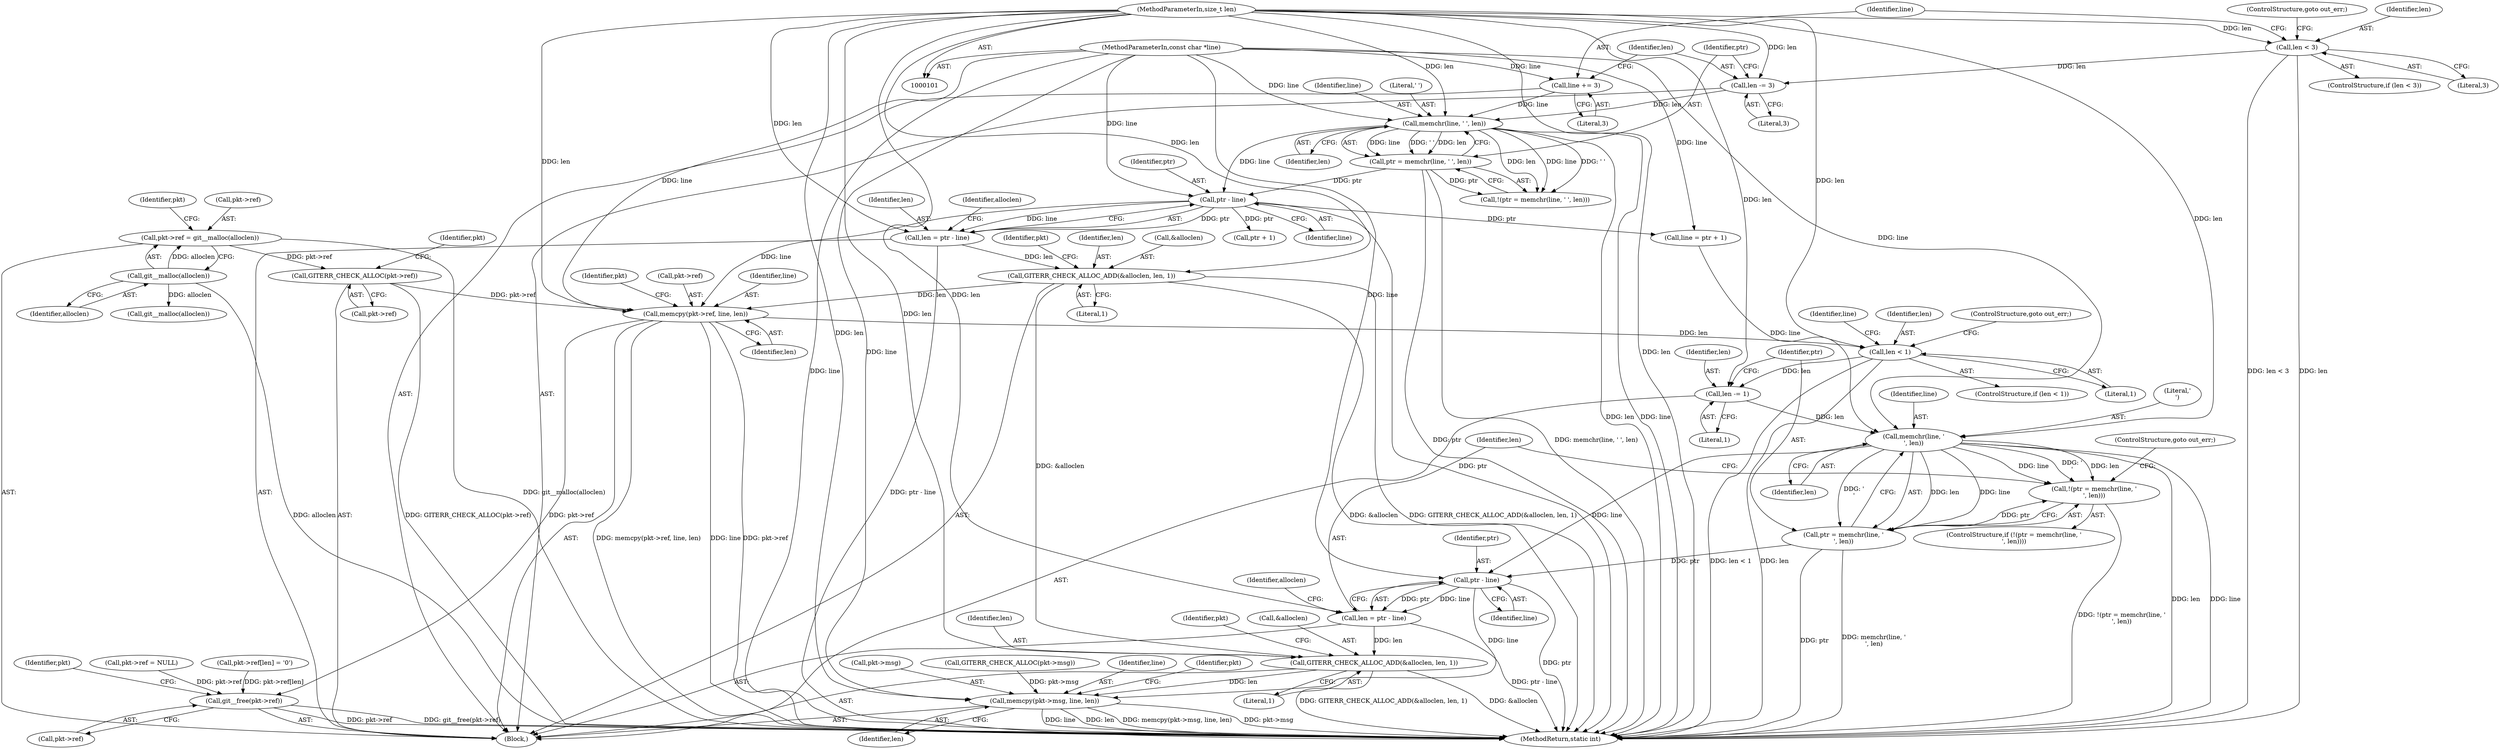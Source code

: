 digraph "0_libgit2_1f9a8510e1d2f20ed7334eeeddb92c4dd8e7c649@API" {
"1000167" [label="(Call,memcpy(pkt->ref, line, len))"];
"1000163" [label="(Call,GITERR_CHECK_ALLOC(pkt->ref))"];
"1000157" [label="(Call,pkt->ref = git__malloc(alloclen))"];
"1000161" [label="(Call,git__malloc(alloclen))"];
"1000149" [label="(Call,ptr - line)"];
"1000140" [label="(Call,ptr = memchr(line, ' ', len))"];
"1000142" [label="(Call,memchr(line, ' ', len))"];
"1000132" [label="(Call,line += 3)"];
"1000103" [label="(MethodParameterIn,const char *line)"];
"1000135" [label="(Call,len -= 3)"];
"1000128" [label="(Call,len < 3)"];
"1000104" [label="(MethodParameterIn,size_t len)"];
"1000152" [label="(Call,GITERR_CHECK_ALLOC_ADD(&alloclen, len, 1))"];
"1000147" [label="(Call,len = ptr - line)"];
"1000181" [label="(Call,len < 1)"];
"1000190" [label="(Call,len -= 1)"];
"1000197" [label="(Call,memchr(line, '\n', len))"];
"1000194" [label="(Call,!(ptr = memchr(line, '\n', len)))"];
"1000195" [label="(Call,ptr = memchr(line, '\n', len))"];
"1000204" [label="(Call,ptr - line)"];
"1000202" [label="(Call,len = ptr - line)"];
"1000207" [label="(Call,GITERR_CHECK_ALLOC_ADD(&alloclen, len, 1))"];
"1000222" [label="(Call,memcpy(pkt->msg, line, len))"];
"1000247" [label="(Call,git__free(pkt->ref))"];
"1000203" [label="(Identifier,len)"];
"1000248" [label="(Call,pkt->ref)"];
"1000162" [label="(Identifier,alloclen)"];
"1000130" [label="(Literal,3)"];
"1000168" [label="(Call,pkt->ref)"];
"1000218" [label="(Call,GITERR_CHECK_ALLOC(pkt->msg))"];
"1000214" [label="(Identifier,pkt)"];
"1000127" [label="(ControlStructure,if (len < 3))"];
"1000192" [label="(Literal,1)"];
"1000135" [label="(Call,len -= 3)"];
"1000194" [label="(Call,!(ptr = memchr(line, '\n', len)))"];
"1000169" [label="(Identifier,pkt)"];
"1000209" [label="(Identifier,alloclen)"];
"1000195" [label="(Call,ptr = memchr(line, '\n', len))"];
"1000103" [label="(MethodParameterIn,const char *line)"];
"1000165" [label="(Identifier,pkt)"];
"1000132" [label="(Call,line += 3)"];
"1000252" [label="(Identifier,pkt)"];
"1000167" [label="(Call,memcpy(pkt->ref, line, len))"];
"1000164" [label="(Call,pkt->ref)"];
"1000180" [label="(ControlStructure,if (len < 1))"];
"1000141" [label="(Identifier,ptr)"];
"1000104" [label="(MethodParameterIn,size_t len)"];
"1000134" [label="(Literal,3)"];
"1000191" [label="(Identifier,len)"];
"1000226" [label="(Identifier,line)"];
"1000197" [label="(Call,memchr(line, '\n', len))"];
"1000187" [label="(Call,ptr + 1)"];
"1000161" [label="(Call,git__malloc(alloclen))"];
"1000208" [label="(Call,&alloclen)"];
"1000140" [label="(Call,ptr = memchr(line, ' ', len))"];
"1000148" [label="(Identifier,len)"];
"1000155" [label="(Identifier,len)"];
"1000171" [label="(Identifier,line)"];
"1000172" [label="(Identifier,len)"];
"1000158" [label="(Call,pkt->ref)"];
"1000207" [label="(Call,GITERR_CHECK_ALLOC_ADD(&alloclen, len, 1))"];
"1000182" [label="(Identifier,len)"];
"1000183" [label="(Literal,1)"];
"1000200" [label="(Identifier,len)"];
"1000184" [label="(ControlStructure,goto out_err;)"];
"1000256" [label="(MethodReturn,static int)"];
"1000205" [label="(Identifier,ptr)"];
"1000143" [label="(Identifier,line)"];
"1000136" [label="(Identifier,len)"];
"1000131" [label="(ControlStructure,goto out_err;)"];
"1000157" [label="(Call,pkt->ref = git__malloc(alloclen))"];
"1000186" [label="(Identifier,line)"];
"1000156" [label="(Literal,1)"];
"1000154" [label="(Identifier,alloclen)"];
"1000149" [label="(Call,ptr - line)"];
"1000206" [label="(Identifier,line)"];
"1000210" [label="(Identifier,len)"];
"1000142" [label="(Call,memchr(line, ' ', len))"];
"1000137" [label="(Literal,3)"];
"1000181" [label="(Call,len < 1)"];
"1000190" [label="(Call,len -= 1)"];
"1000153" [label="(Call,&alloclen)"];
"1000150" [label="(Identifier,ptr)"];
"1000151" [label="(Identifier,line)"];
"1000227" [label="(Identifier,len)"];
"1000201" [label="(ControlStructure,goto out_err;)"];
"1000196" [label="(Identifier,ptr)"];
"1000199" [label="(Literal,'\n')"];
"1000176" [label="(Identifier,pkt)"];
"1000204" [label="(Call,ptr - line)"];
"1000231" [label="(Identifier,pkt)"];
"1000223" [label="(Call,pkt->msg)"];
"1000185" [label="(Call,line = ptr + 1)"];
"1000147" [label="(Call,len = ptr - line)"];
"1000129" [label="(Identifier,len)"];
"1000193" [label="(ControlStructure,if (!(ptr = memchr(line, '\n', len))))"];
"1000145" [label="(Identifier,len)"];
"1000222" [label="(Call,memcpy(pkt->msg, line, len))"];
"1000117" [label="(Call,pkt->ref = NULL)"];
"1000211" [label="(Literal,1)"];
"1000144" [label="(Literal,' ')"];
"1000202" [label="(Call,len = ptr - line)"];
"1000163" [label="(Call,GITERR_CHECK_ALLOC(pkt->ref))"];
"1000105" [label="(Block,)"];
"1000173" [label="(Call,pkt->ref[len] = '\0')"];
"1000216" [label="(Call,git__malloc(alloclen))"];
"1000128" [label="(Call,len < 3)"];
"1000139" [label="(Call,!(ptr = memchr(line, ' ', len)))"];
"1000159" [label="(Identifier,pkt)"];
"1000133" [label="(Identifier,line)"];
"1000247" [label="(Call,git__free(pkt->ref))"];
"1000152" [label="(Call,GITERR_CHECK_ALLOC_ADD(&alloclen, len, 1))"];
"1000198" [label="(Identifier,line)"];
"1000167" -> "1000105"  [label="AST: "];
"1000167" -> "1000172"  [label="CFG: "];
"1000168" -> "1000167"  [label="AST: "];
"1000171" -> "1000167"  [label="AST: "];
"1000172" -> "1000167"  [label="AST: "];
"1000176" -> "1000167"  [label="CFG: "];
"1000167" -> "1000256"  [label="DDG: pkt->ref"];
"1000167" -> "1000256"  [label="DDG: memcpy(pkt->ref, line, len)"];
"1000167" -> "1000256"  [label="DDG: line"];
"1000163" -> "1000167"  [label="DDG: pkt->ref"];
"1000149" -> "1000167"  [label="DDG: line"];
"1000103" -> "1000167"  [label="DDG: line"];
"1000152" -> "1000167"  [label="DDG: len"];
"1000104" -> "1000167"  [label="DDG: len"];
"1000167" -> "1000181"  [label="DDG: len"];
"1000167" -> "1000247"  [label="DDG: pkt->ref"];
"1000163" -> "1000105"  [label="AST: "];
"1000163" -> "1000164"  [label="CFG: "];
"1000164" -> "1000163"  [label="AST: "];
"1000169" -> "1000163"  [label="CFG: "];
"1000163" -> "1000256"  [label="DDG: GITERR_CHECK_ALLOC(pkt->ref)"];
"1000157" -> "1000163"  [label="DDG: pkt->ref"];
"1000157" -> "1000105"  [label="AST: "];
"1000157" -> "1000161"  [label="CFG: "];
"1000158" -> "1000157"  [label="AST: "];
"1000161" -> "1000157"  [label="AST: "];
"1000165" -> "1000157"  [label="CFG: "];
"1000157" -> "1000256"  [label="DDG: git__malloc(alloclen)"];
"1000161" -> "1000157"  [label="DDG: alloclen"];
"1000161" -> "1000162"  [label="CFG: "];
"1000162" -> "1000161"  [label="AST: "];
"1000161" -> "1000256"  [label="DDG: alloclen"];
"1000161" -> "1000216"  [label="DDG: alloclen"];
"1000149" -> "1000147"  [label="AST: "];
"1000149" -> "1000151"  [label="CFG: "];
"1000150" -> "1000149"  [label="AST: "];
"1000151" -> "1000149"  [label="AST: "];
"1000147" -> "1000149"  [label="CFG: "];
"1000149" -> "1000256"  [label="DDG: ptr"];
"1000149" -> "1000147"  [label="DDG: ptr"];
"1000149" -> "1000147"  [label="DDG: line"];
"1000140" -> "1000149"  [label="DDG: ptr"];
"1000142" -> "1000149"  [label="DDG: line"];
"1000103" -> "1000149"  [label="DDG: line"];
"1000149" -> "1000185"  [label="DDG: ptr"];
"1000149" -> "1000187"  [label="DDG: ptr"];
"1000140" -> "1000139"  [label="AST: "];
"1000140" -> "1000142"  [label="CFG: "];
"1000141" -> "1000140"  [label="AST: "];
"1000142" -> "1000140"  [label="AST: "];
"1000139" -> "1000140"  [label="CFG: "];
"1000140" -> "1000256"  [label="DDG: memchr(line, ' ', len)"];
"1000140" -> "1000256"  [label="DDG: ptr"];
"1000140" -> "1000139"  [label="DDG: ptr"];
"1000142" -> "1000140"  [label="DDG: line"];
"1000142" -> "1000140"  [label="DDG: ' '"];
"1000142" -> "1000140"  [label="DDG: len"];
"1000142" -> "1000145"  [label="CFG: "];
"1000143" -> "1000142"  [label="AST: "];
"1000144" -> "1000142"  [label="AST: "];
"1000145" -> "1000142"  [label="AST: "];
"1000142" -> "1000256"  [label="DDG: line"];
"1000142" -> "1000256"  [label="DDG: len"];
"1000142" -> "1000139"  [label="DDG: line"];
"1000142" -> "1000139"  [label="DDG: ' '"];
"1000142" -> "1000139"  [label="DDG: len"];
"1000132" -> "1000142"  [label="DDG: line"];
"1000103" -> "1000142"  [label="DDG: line"];
"1000135" -> "1000142"  [label="DDG: len"];
"1000104" -> "1000142"  [label="DDG: len"];
"1000132" -> "1000105"  [label="AST: "];
"1000132" -> "1000134"  [label="CFG: "];
"1000133" -> "1000132"  [label="AST: "];
"1000134" -> "1000132"  [label="AST: "];
"1000136" -> "1000132"  [label="CFG: "];
"1000103" -> "1000132"  [label="DDG: line"];
"1000103" -> "1000101"  [label="AST: "];
"1000103" -> "1000256"  [label="DDG: line"];
"1000103" -> "1000185"  [label="DDG: line"];
"1000103" -> "1000197"  [label="DDG: line"];
"1000103" -> "1000204"  [label="DDG: line"];
"1000103" -> "1000222"  [label="DDG: line"];
"1000135" -> "1000105"  [label="AST: "];
"1000135" -> "1000137"  [label="CFG: "];
"1000136" -> "1000135"  [label="AST: "];
"1000137" -> "1000135"  [label="AST: "];
"1000141" -> "1000135"  [label="CFG: "];
"1000128" -> "1000135"  [label="DDG: len"];
"1000104" -> "1000135"  [label="DDG: len"];
"1000128" -> "1000127"  [label="AST: "];
"1000128" -> "1000130"  [label="CFG: "];
"1000129" -> "1000128"  [label="AST: "];
"1000130" -> "1000128"  [label="AST: "];
"1000131" -> "1000128"  [label="CFG: "];
"1000133" -> "1000128"  [label="CFG: "];
"1000128" -> "1000256"  [label="DDG: len < 3"];
"1000128" -> "1000256"  [label="DDG: len"];
"1000104" -> "1000128"  [label="DDG: len"];
"1000104" -> "1000101"  [label="AST: "];
"1000104" -> "1000256"  [label="DDG: len"];
"1000104" -> "1000147"  [label="DDG: len"];
"1000104" -> "1000152"  [label="DDG: len"];
"1000104" -> "1000181"  [label="DDG: len"];
"1000104" -> "1000190"  [label="DDG: len"];
"1000104" -> "1000197"  [label="DDG: len"];
"1000104" -> "1000202"  [label="DDG: len"];
"1000104" -> "1000207"  [label="DDG: len"];
"1000104" -> "1000222"  [label="DDG: len"];
"1000152" -> "1000105"  [label="AST: "];
"1000152" -> "1000156"  [label="CFG: "];
"1000153" -> "1000152"  [label="AST: "];
"1000155" -> "1000152"  [label="AST: "];
"1000156" -> "1000152"  [label="AST: "];
"1000159" -> "1000152"  [label="CFG: "];
"1000152" -> "1000256"  [label="DDG: GITERR_CHECK_ALLOC_ADD(&alloclen, len, 1)"];
"1000152" -> "1000256"  [label="DDG: &alloclen"];
"1000147" -> "1000152"  [label="DDG: len"];
"1000152" -> "1000207"  [label="DDG: &alloclen"];
"1000147" -> "1000105"  [label="AST: "];
"1000148" -> "1000147"  [label="AST: "];
"1000154" -> "1000147"  [label="CFG: "];
"1000147" -> "1000256"  [label="DDG: ptr - line"];
"1000181" -> "1000180"  [label="AST: "];
"1000181" -> "1000183"  [label="CFG: "];
"1000182" -> "1000181"  [label="AST: "];
"1000183" -> "1000181"  [label="AST: "];
"1000184" -> "1000181"  [label="CFG: "];
"1000186" -> "1000181"  [label="CFG: "];
"1000181" -> "1000256"  [label="DDG: len < 1"];
"1000181" -> "1000256"  [label="DDG: len"];
"1000181" -> "1000190"  [label="DDG: len"];
"1000190" -> "1000105"  [label="AST: "];
"1000190" -> "1000192"  [label="CFG: "];
"1000191" -> "1000190"  [label="AST: "];
"1000192" -> "1000190"  [label="AST: "];
"1000196" -> "1000190"  [label="CFG: "];
"1000190" -> "1000197"  [label="DDG: len"];
"1000197" -> "1000195"  [label="AST: "];
"1000197" -> "1000200"  [label="CFG: "];
"1000198" -> "1000197"  [label="AST: "];
"1000199" -> "1000197"  [label="AST: "];
"1000200" -> "1000197"  [label="AST: "];
"1000195" -> "1000197"  [label="CFG: "];
"1000197" -> "1000256"  [label="DDG: len"];
"1000197" -> "1000256"  [label="DDG: line"];
"1000197" -> "1000194"  [label="DDG: line"];
"1000197" -> "1000194"  [label="DDG: '\n'"];
"1000197" -> "1000194"  [label="DDG: len"];
"1000197" -> "1000195"  [label="DDG: line"];
"1000197" -> "1000195"  [label="DDG: '\n'"];
"1000197" -> "1000195"  [label="DDG: len"];
"1000185" -> "1000197"  [label="DDG: line"];
"1000197" -> "1000204"  [label="DDG: line"];
"1000194" -> "1000193"  [label="AST: "];
"1000194" -> "1000195"  [label="CFG: "];
"1000195" -> "1000194"  [label="AST: "];
"1000201" -> "1000194"  [label="CFG: "];
"1000203" -> "1000194"  [label="CFG: "];
"1000194" -> "1000256"  [label="DDG: !(ptr = memchr(line, '\n', len))"];
"1000195" -> "1000194"  [label="DDG: ptr"];
"1000196" -> "1000195"  [label="AST: "];
"1000195" -> "1000256"  [label="DDG: memchr(line, '\n', len)"];
"1000195" -> "1000256"  [label="DDG: ptr"];
"1000195" -> "1000204"  [label="DDG: ptr"];
"1000204" -> "1000202"  [label="AST: "];
"1000204" -> "1000206"  [label="CFG: "];
"1000205" -> "1000204"  [label="AST: "];
"1000206" -> "1000204"  [label="AST: "];
"1000202" -> "1000204"  [label="CFG: "];
"1000204" -> "1000256"  [label="DDG: ptr"];
"1000204" -> "1000202"  [label="DDG: ptr"];
"1000204" -> "1000202"  [label="DDG: line"];
"1000204" -> "1000222"  [label="DDG: line"];
"1000202" -> "1000105"  [label="AST: "];
"1000203" -> "1000202"  [label="AST: "];
"1000209" -> "1000202"  [label="CFG: "];
"1000202" -> "1000256"  [label="DDG: ptr - line"];
"1000202" -> "1000207"  [label="DDG: len"];
"1000207" -> "1000105"  [label="AST: "];
"1000207" -> "1000211"  [label="CFG: "];
"1000208" -> "1000207"  [label="AST: "];
"1000210" -> "1000207"  [label="AST: "];
"1000211" -> "1000207"  [label="AST: "];
"1000214" -> "1000207"  [label="CFG: "];
"1000207" -> "1000256"  [label="DDG: &alloclen"];
"1000207" -> "1000256"  [label="DDG: GITERR_CHECK_ALLOC_ADD(&alloclen, len, 1)"];
"1000207" -> "1000222"  [label="DDG: len"];
"1000222" -> "1000105"  [label="AST: "];
"1000222" -> "1000227"  [label="CFG: "];
"1000223" -> "1000222"  [label="AST: "];
"1000226" -> "1000222"  [label="AST: "];
"1000227" -> "1000222"  [label="AST: "];
"1000231" -> "1000222"  [label="CFG: "];
"1000222" -> "1000256"  [label="DDG: pkt->msg"];
"1000222" -> "1000256"  [label="DDG: line"];
"1000222" -> "1000256"  [label="DDG: len"];
"1000222" -> "1000256"  [label="DDG: memcpy(pkt->msg, line, len)"];
"1000218" -> "1000222"  [label="DDG: pkt->msg"];
"1000247" -> "1000105"  [label="AST: "];
"1000247" -> "1000248"  [label="CFG: "];
"1000248" -> "1000247"  [label="AST: "];
"1000252" -> "1000247"  [label="CFG: "];
"1000247" -> "1000256"  [label="DDG: pkt->ref"];
"1000247" -> "1000256"  [label="DDG: git__free(pkt->ref)"];
"1000117" -> "1000247"  [label="DDG: pkt->ref"];
"1000173" -> "1000247"  [label="DDG: pkt->ref[len]"];
}
